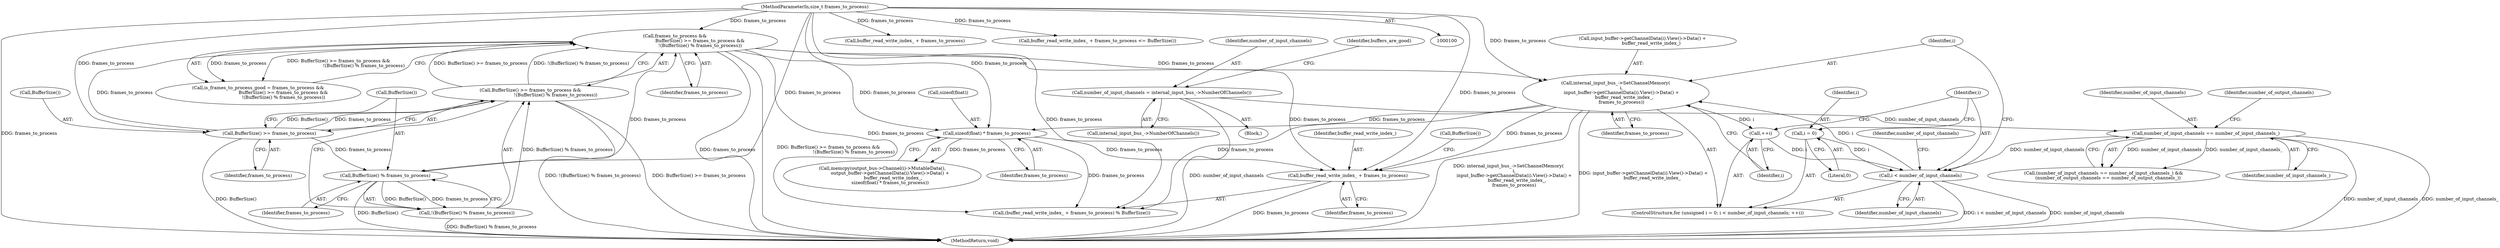 digraph "0_Chrome_783c28d59c4c748ef9b787d4717882c90c5b227b@API" {
"1000261" [label="(Call,buffer_read_write_index_ + frames_to_process)"];
"1000181" [label="(Call,frames_to_process &&\n                                   BufferSize() >= frames_to_process &&\n                                   !(BufferSize() % frames_to_process))"];
"1000184" [label="(Call,BufferSize() >= frames_to_process)"];
"1000101" [label="(MethodParameterIn,size_t frames_to_process)"];
"1000188" [label="(Call,BufferSize() % frames_to_process)"];
"1000183" [label="(Call,BufferSize() >= frames_to_process &&\n                                   !(BufferSize() % frames_to_process))"];
"1000187" [label="(Call,!(BufferSize() % frames_to_process))"];
"1000227" [label="(Call,internal_input_bus_->SetChannelMemory(\n        i,\n        input_buffer->getChannelData(i).View()->Data() +\n            buffer_read_write_index_,\n        frames_to_process))"];
"1000222" [label="(Call,i < number_of_input_channels)"];
"1000225" [label="(Call,++i)"];
"1000219" [label="(Call,i = 0)"];
"1000205" [label="(Call,number_of_input_channels == number_of_input_channels_)"];
"1000144" [label="(Call,number_of_input_channels = internal_input_bus_->NumberOfChannels())"];
"1000254" [label="(Call,sizeof(float) * frames_to_process)"];
"1000157" [label="(Call,buffer_read_write_index_ + frames_to_process)"];
"1000234" [label="(Identifier,number_of_input_channels)"];
"1000222" [label="(Call,i < number_of_input_channels)"];
"1000188" [label="(Call,BufferSize() % frames_to_process)"];
"1000254" [label="(Call,sizeof(float) * frames_to_process)"];
"1000263" [label="(Identifier,frames_to_process)"];
"1000190" [label="(Identifier,frames_to_process)"];
"1000187" [label="(Call,!(BufferSize() % frames_to_process))"];
"1000144" [label="(Call,number_of_input_channels = internal_input_bus_->NumberOfChannels())"];
"1000183" [label="(Call,BufferSize() >= frames_to_process &&\n                                   !(BufferSize() % frames_to_process))"];
"1000255" [label="(Call,sizeof(float))"];
"1000262" [label="(Identifier,buffer_read_write_index_)"];
"1000205" [label="(Call,number_of_input_channels == number_of_input_channels_)"];
"1000219" [label="(Call,i = 0)"];
"1000184" [label="(Call,BufferSize() >= frames_to_process)"];
"1000101" [label="(MethodParameterIn,size_t frames_to_process)"];
"1000186" [label="(Identifier,frames_to_process)"];
"1000261" [label="(Call,buffer_read_write_index_ + frames_to_process)"];
"1000221" [label="(Literal,0)"];
"1000207" [label="(Identifier,number_of_input_channels_)"];
"1000257" [label="(Identifier,frames_to_process)"];
"1000181" [label="(Call,frames_to_process &&\n                                   BufferSize() >= frames_to_process &&\n                                   !(BufferSize() % frames_to_process))"];
"1000226" [label="(Identifier,i)"];
"1000223" [label="(Identifier,i)"];
"1000185" [label="(Call,BufferSize())"];
"1000228" [label="(Identifier,i)"];
"1000229" [label="(Call,input_buffer->getChannelData(i).View()->Data() +\n            buffer_read_write_index_)"];
"1000206" [label="(Identifier,number_of_input_channels)"];
"1000102" [label="(Block,)"];
"1000249" [label="(Call,memcpy(output_bus->Channel(i)->MutableData(),\n           output_buffer->getChannelData(i).View()->Data() +\n               buffer_read_write_index_,\n           sizeof(float) * frames_to_process))"];
"1000189" [label="(Call,BufferSize())"];
"1000225" [label="(Call,++i)"];
"1000149" [label="(Identifier,buffers_are_good)"];
"1000217" [label="(ControlStructure,for (unsigned i = 0; i < number_of_input_channels; ++i))"];
"1000227" [label="(Call,internal_input_bus_->SetChannelMemory(\n        i,\n        input_buffer->getChannelData(i).View()->Data() +\n            buffer_read_write_index_,\n        frames_to_process))"];
"1000204" [label="(Call,(number_of_input_channels == number_of_input_channels_) &&\n      (number_of_output_channels == number_of_output_channels_))"];
"1000264" [label="(Call,BufferSize())"];
"1000182" [label="(Identifier,frames_to_process)"];
"1000156" [label="(Call,buffer_read_write_index_ + frames_to_process <= BufferSize())"];
"1000232" [label="(Identifier,frames_to_process)"];
"1000224" [label="(Identifier,number_of_input_channels)"];
"1000145" [label="(Identifier,number_of_input_channels)"];
"1000179" [label="(Call,is_frames_to_process_good = frames_to_process &&\n                                   BufferSize() >= frames_to_process &&\n                                   !(BufferSize() % frames_to_process))"];
"1000220" [label="(Identifier,i)"];
"1000304" [label="(MethodReturn,void)"];
"1000146" [label="(Call,internal_input_bus_->NumberOfChannels())"];
"1000260" [label="(Call,(buffer_read_write_index_ + frames_to_process) % BufferSize())"];
"1000209" [label="(Identifier,number_of_output_channels)"];
"1000261" -> "1000260"  [label="AST: "];
"1000261" -> "1000263"  [label="CFG: "];
"1000262" -> "1000261"  [label="AST: "];
"1000263" -> "1000261"  [label="AST: "];
"1000264" -> "1000261"  [label="CFG: "];
"1000261" -> "1000304"  [label="DDG: frames_to_process"];
"1000181" -> "1000261"  [label="DDG: frames_to_process"];
"1000227" -> "1000261"  [label="DDG: frames_to_process"];
"1000254" -> "1000261"  [label="DDG: frames_to_process"];
"1000101" -> "1000261"  [label="DDG: frames_to_process"];
"1000181" -> "1000179"  [label="AST: "];
"1000181" -> "1000182"  [label="CFG: "];
"1000181" -> "1000183"  [label="CFG: "];
"1000182" -> "1000181"  [label="AST: "];
"1000183" -> "1000181"  [label="AST: "];
"1000179" -> "1000181"  [label="CFG: "];
"1000181" -> "1000304"  [label="DDG: frames_to_process"];
"1000181" -> "1000304"  [label="DDG: BufferSize() >= frames_to_process &&\n                                   !(BufferSize() % frames_to_process)"];
"1000181" -> "1000179"  [label="DDG: frames_to_process"];
"1000181" -> "1000179"  [label="DDG: BufferSize() >= frames_to_process &&\n                                   !(BufferSize() % frames_to_process)"];
"1000184" -> "1000181"  [label="DDG: frames_to_process"];
"1000188" -> "1000181"  [label="DDG: frames_to_process"];
"1000101" -> "1000181"  [label="DDG: frames_to_process"];
"1000183" -> "1000181"  [label="DDG: BufferSize() >= frames_to_process"];
"1000183" -> "1000181"  [label="DDG: !(BufferSize() % frames_to_process)"];
"1000181" -> "1000227"  [label="DDG: frames_to_process"];
"1000181" -> "1000254"  [label="DDG: frames_to_process"];
"1000181" -> "1000260"  [label="DDG: frames_to_process"];
"1000184" -> "1000183"  [label="AST: "];
"1000184" -> "1000186"  [label="CFG: "];
"1000185" -> "1000184"  [label="AST: "];
"1000186" -> "1000184"  [label="AST: "];
"1000189" -> "1000184"  [label="CFG: "];
"1000183" -> "1000184"  [label="CFG: "];
"1000184" -> "1000304"  [label="DDG: BufferSize()"];
"1000184" -> "1000183"  [label="DDG: BufferSize()"];
"1000184" -> "1000183"  [label="DDG: frames_to_process"];
"1000101" -> "1000184"  [label="DDG: frames_to_process"];
"1000184" -> "1000188"  [label="DDG: frames_to_process"];
"1000101" -> "1000100"  [label="AST: "];
"1000101" -> "1000304"  [label="DDG: frames_to_process"];
"1000101" -> "1000156"  [label="DDG: frames_to_process"];
"1000101" -> "1000157"  [label="DDG: frames_to_process"];
"1000101" -> "1000188"  [label="DDG: frames_to_process"];
"1000101" -> "1000227"  [label="DDG: frames_to_process"];
"1000101" -> "1000254"  [label="DDG: frames_to_process"];
"1000101" -> "1000260"  [label="DDG: frames_to_process"];
"1000188" -> "1000187"  [label="AST: "];
"1000188" -> "1000190"  [label="CFG: "];
"1000189" -> "1000188"  [label="AST: "];
"1000190" -> "1000188"  [label="AST: "];
"1000187" -> "1000188"  [label="CFG: "];
"1000188" -> "1000304"  [label="DDG: BufferSize()"];
"1000188" -> "1000187"  [label="DDG: BufferSize()"];
"1000188" -> "1000187"  [label="DDG: frames_to_process"];
"1000183" -> "1000187"  [label="CFG: "];
"1000187" -> "1000183"  [label="AST: "];
"1000183" -> "1000304"  [label="DDG: !(BufferSize() % frames_to_process)"];
"1000183" -> "1000304"  [label="DDG: BufferSize() >= frames_to_process"];
"1000187" -> "1000183"  [label="DDG: BufferSize() % frames_to_process"];
"1000187" -> "1000304"  [label="DDG: BufferSize() % frames_to_process"];
"1000227" -> "1000217"  [label="AST: "];
"1000227" -> "1000232"  [label="CFG: "];
"1000228" -> "1000227"  [label="AST: "];
"1000229" -> "1000227"  [label="AST: "];
"1000232" -> "1000227"  [label="AST: "];
"1000226" -> "1000227"  [label="CFG: "];
"1000227" -> "1000304"  [label="DDG: internal_input_bus_->SetChannelMemory(\n        i,\n        input_buffer->getChannelData(i).View()->Data() +\n            buffer_read_write_index_,\n        frames_to_process)"];
"1000227" -> "1000304"  [label="DDG: input_buffer->getChannelData(i).View()->Data() +\n            buffer_read_write_index_"];
"1000227" -> "1000225"  [label="DDG: i"];
"1000222" -> "1000227"  [label="DDG: i"];
"1000227" -> "1000254"  [label="DDG: frames_to_process"];
"1000227" -> "1000260"  [label="DDG: frames_to_process"];
"1000222" -> "1000217"  [label="AST: "];
"1000222" -> "1000224"  [label="CFG: "];
"1000223" -> "1000222"  [label="AST: "];
"1000224" -> "1000222"  [label="AST: "];
"1000228" -> "1000222"  [label="CFG: "];
"1000234" -> "1000222"  [label="CFG: "];
"1000222" -> "1000304"  [label="DDG: i < number_of_input_channels"];
"1000222" -> "1000304"  [label="DDG: number_of_input_channels"];
"1000225" -> "1000222"  [label="DDG: i"];
"1000219" -> "1000222"  [label="DDG: i"];
"1000205" -> "1000222"  [label="DDG: number_of_input_channels"];
"1000225" -> "1000217"  [label="AST: "];
"1000225" -> "1000226"  [label="CFG: "];
"1000226" -> "1000225"  [label="AST: "];
"1000223" -> "1000225"  [label="CFG: "];
"1000219" -> "1000217"  [label="AST: "];
"1000219" -> "1000221"  [label="CFG: "];
"1000220" -> "1000219"  [label="AST: "];
"1000221" -> "1000219"  [label="AST: "];
"1000223" -> "1000219"  [label="CFG: "];
"1000205" -> "1000204"  [label="AST: "];
"1000205" -> "1000207"  [label="CFG: "];
"1000206" -> "1000205"  [label="AST: "];
"1000207" -> "1000205"  [label="AST: "];
"1000209" -> "1000205"  [label="CFG: "];
"1000204" -> "1000205"  [label="CFG: "];
"1000205" -> "1000304"  [label="DDG: number_of_input_channels"];
"1000205" -> "1000304"  [label="DDG: number_of_input_channels_"];
"1000205" -> "1000204"  [label="DDG: number_of_input_channels"];
"1000205" -> "1000204"  [label="DDG: number_of_input_channels_"];
"1000144" -> "1000205"  [label="DDG: number_of_input_channels"];
"1000144" -> "1000102"  [label="AST: "];
"1000144" -> "1000146"  [label="CFG: "];
"1000145" -> "1000144"  [label="AST: "];
"1000146" -> "1000144"  [label="AST: "];
"1000149" -> "1000144"  [label="CFG: "];
"1000144" -> "1000304"  [label="DDG: number_of_input_channels"];
"1000254" -> "1000249"  [label="AST: "];
"1000254" -> "1000257"  [label="CFG: "];
"1000255" -> "1000254"  [label="AST: "];
"1000257" -> "1000254"  [label="AST: "];
"1000249" -> "1000254"  [label="CFG: "];
"1000254" -> "1000249"  [label="DDG: frames_to_process"];
"1000254" -> "1000260"  [label="DDG: frames_to_process"];
}
